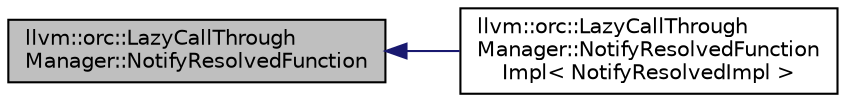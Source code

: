 digraph "llvm::orc::LazyCallThroughManager::NotifyResolvedFunction"
{
 // LATEX_PDF_SIZE
  bgcolor="transparent";
  edge [fontname="Helvetica",fontsize="10",labelfontname="Helvetica",labelfontsize="10"];
  node [fontname="Helvetica",fontsize="10",shape="box"];
  rankdir="LR";
  Node1 [label="llvm::orc::LazyCallThrough\lManager::NotifyResolvedFunction",height=0.2,width=0.4,color="black", fillcolor="grey75", style="filled", fontcolor="black",tooltip="Clients will want to take some action on first resolution, e.g."];
  Node1 -> Node2 [dir="back",color="midnightblue",fontsize="10",style="solid",fontname="Helvetica"];
  Node2 [label="llvm::orc::LazyCallThrough\lManager::NotifyResolvedFunction\lImpl\< NotifyResolvedImpl \>",height=0.2,width=0.4,color="black",URL="$classllvm_1_1orc_1_1LazyCallThroughManager_1_1NotifyResolvedFunctionImpl.html",tooltip=" "];
}
